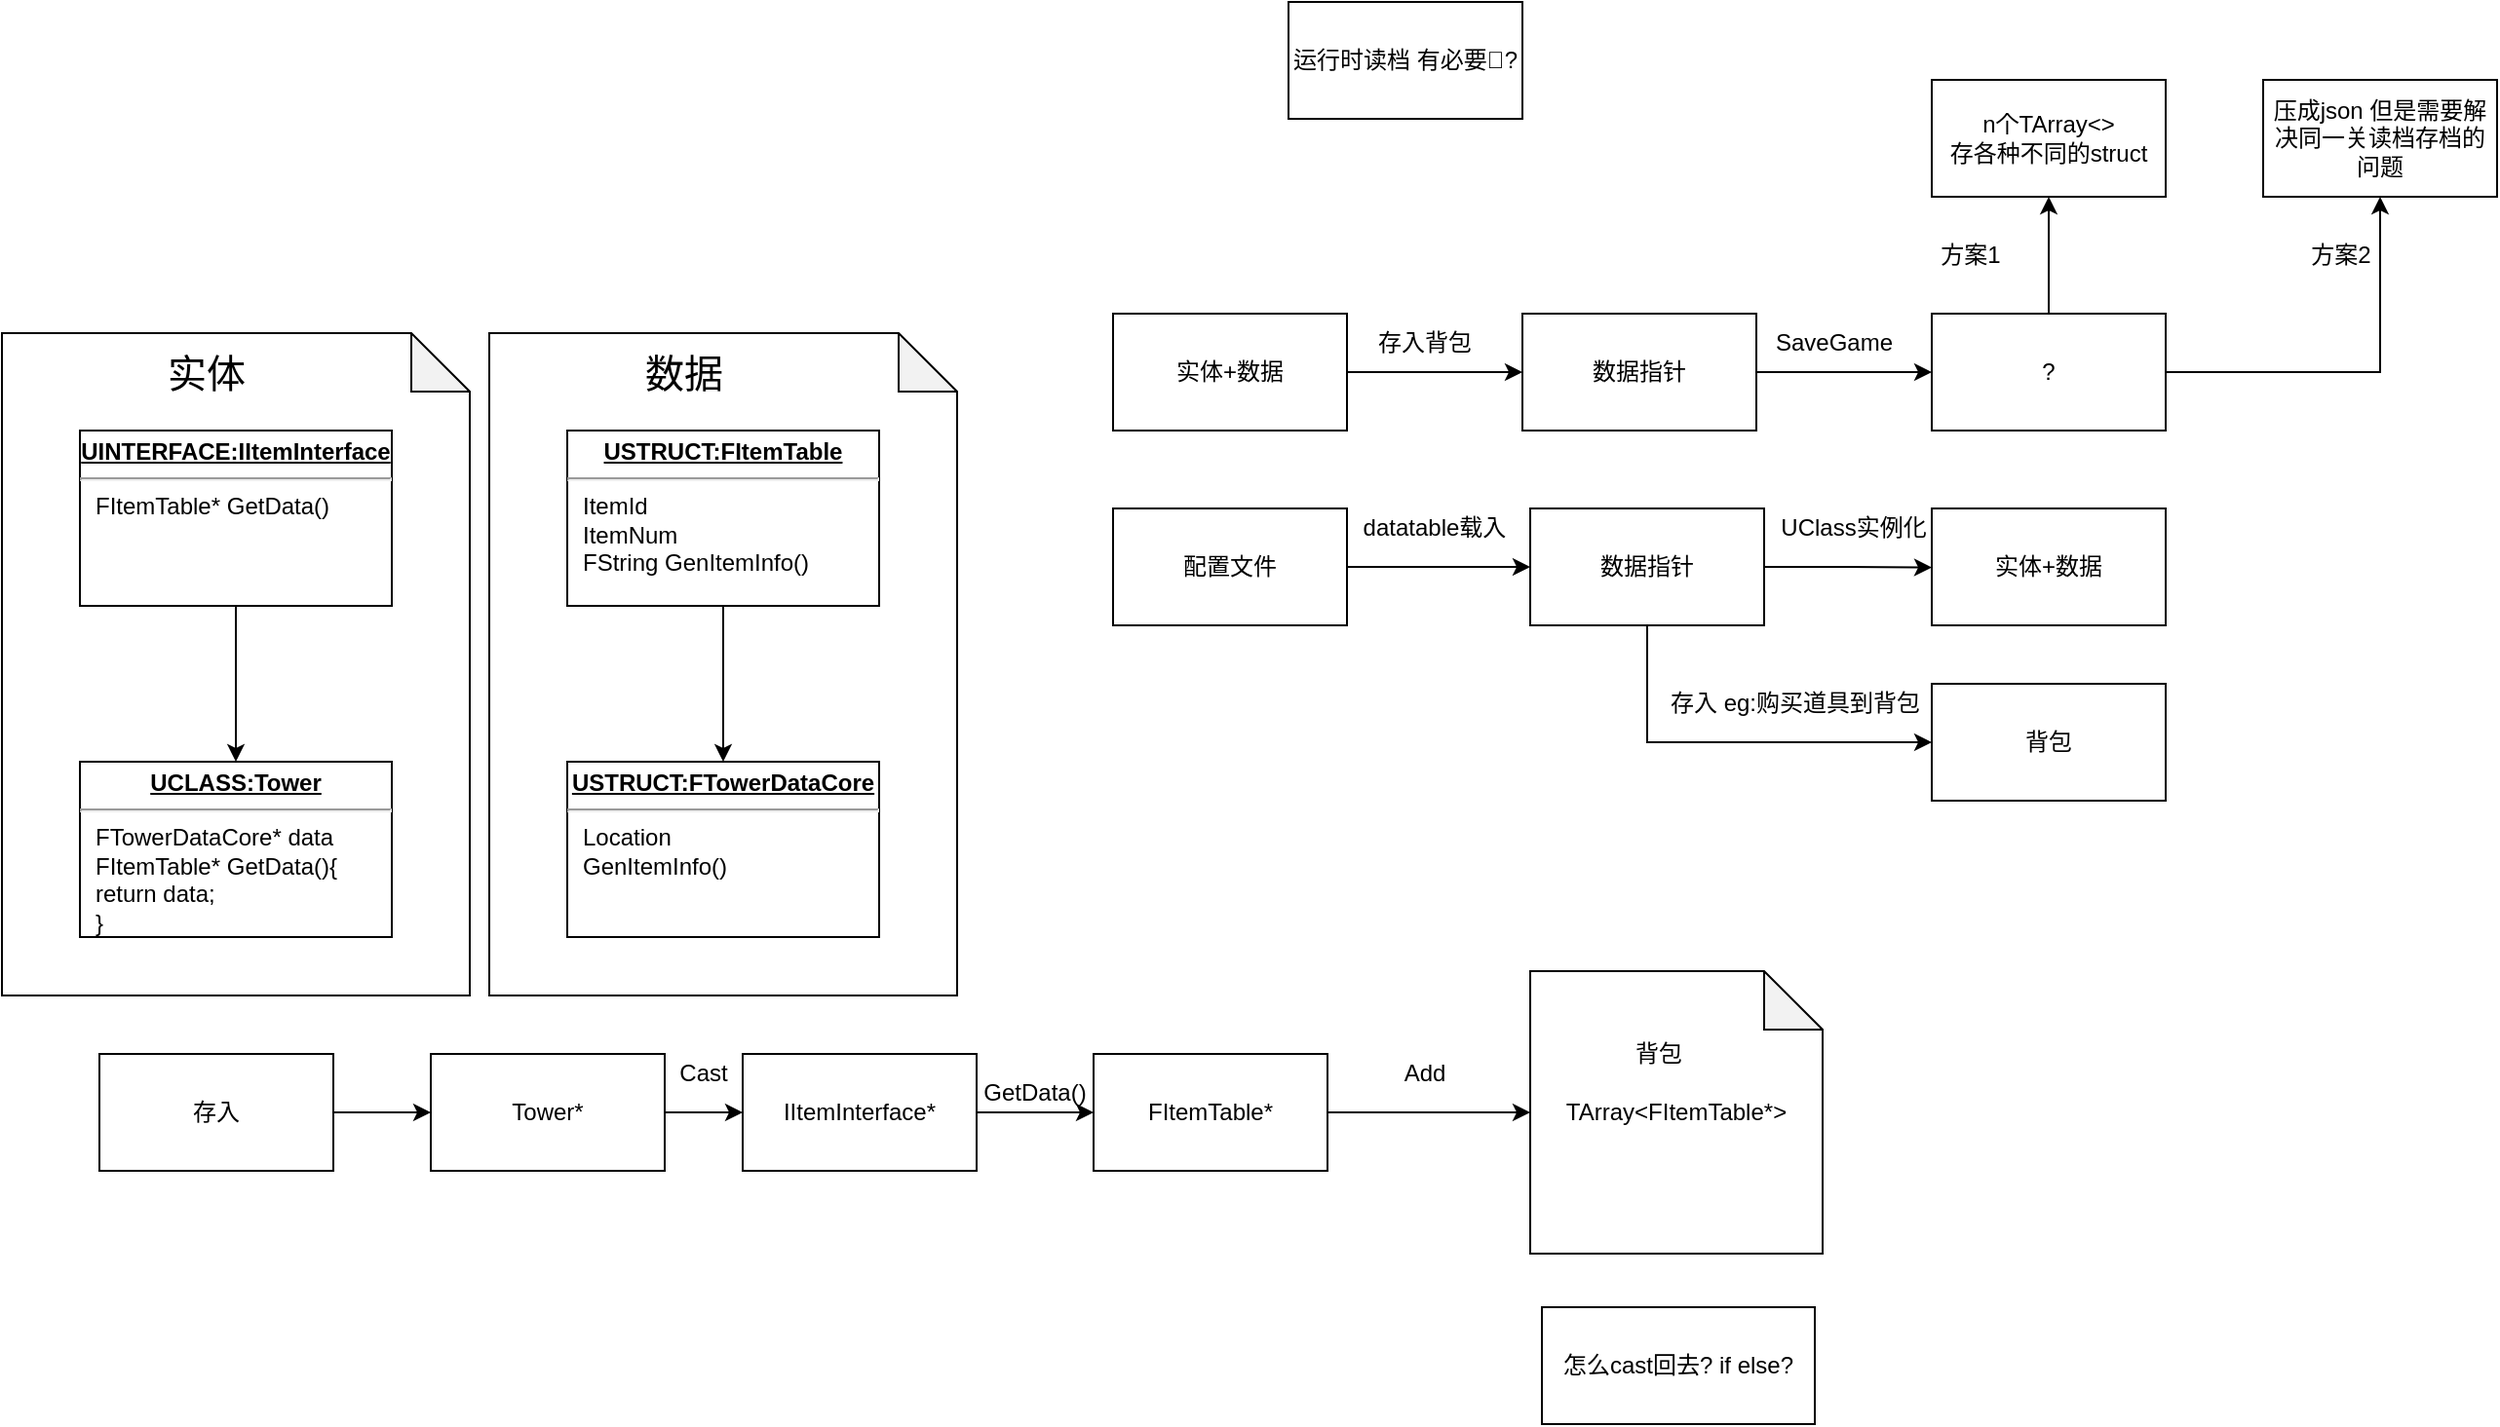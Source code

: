 <mxfile version="13.7.9" type="device"><diagram id="sChk7BKJ9V6gM2Xskr4K" name="第 1 页"><mxGraphModel dx="1185" dy="686" grid="1" gridSize="10" guides="1" tooltips="1" connect="1" arrows="1" fold="1" page="1" pageScale="1" pageWidth="1627" pageHeight="1169" math="0" shadow="0"><root><mxCell id="0"/><mxCell id="1" parent="0"/><mxCell id="M4mduEV2QGNbB5U48O2P-44" value="" style="shape=note;whiteSpace=wrap;html=1;backgroundOutline=1;darkOpacity=0.05;" vertex="1" parent="1"><mxGeometry x="280" y="580" width="240" height="340" as="geometry"/></mxCell><mxCell id="M4mduEV2QGNbB5U48O2P-42" value="" style="shape=note;whiteSpace=wrap;html=1;backgroundOutline=1;darkOpacity=0.05;" vertex="1" parent="1"><mxGeometry x="30" y="580" width="240" height="340" as="geometry"/></mxCell><mxCell id="M4mduEV2QGNbB5U48O2P-28" style="edgeStyle=orthogonalEdgeStyle;rounded=0;orthogonalLoop=1;jettySize=auto;html=1;exitX=0.5;exitY=1;exitDx=0;exitDy=0;entryX=0.5;entryY=0;entryDx=0;entryDy=0;" edge="1" parent="1" source="M4mduEV2QGNbB5U48O2P-25" target="M4mduEV2QGNbB5U48O2P-27"><mxGeometry relative="1" as="geometry"/></mxCell><mxCell id="M4mduEV2QGNbB5U48O2P-25" value="&lt;p style=&quot;margin: 0px ; margin-top: 4px ; text-align: center ; text-decoration: underline&quot;&gt;&lt;b&gt;USTRUCT:FItemTable&lt;/b&gt;&lt;/p&gt;&lt;hr&gt;&lt;p style=&quot;margin: 0px ; margin-left: 8px&quot;&gt;ItemId&lt;br&gt;ItemNum&lt;br&gt;&lt;/p&gt;&lt;p style=&quot;margin: 0px ; margin-left: 8px&quot;&gt;FString GenItemInfo()&lt;/p&gt;" style="verticalAlign=top;align=left;overflow=fill;fontSize=12;fontFamily=Helvetica;html=1;" vertex="1" parent="1"><mxGeometry x="320" y="630" width="160" height="90" as="geometry"/></mxCell><mxCell id="M4mduEV2QGNbB5U48O2P-26" value="&lt;p style=&quot;margin: 0px ; margin-top: 4px ; text-align: center ; text-decoration: underline&quot;&gt;&lt;b&gt;UCLASS:Tower&lt;/b&gt;&lt;/p&gt;&lt;hr&gt;&lt;p style=&quot;margin: 0px ; margin-left: 8px&quot;&gt;FTowerDataCore* data&lt;/p&gt;&lt;p style=&quot;margin: 0px ; margin-left: 8px&quot;&gt;FItemTable* GetData(){&lt;/p&gt;&lt;p style=&quot;margin: 0px ; margin-left: 8px&quot;&gt;return data;&lt;/p&gt;&lt;p style=&quot;margin: 0px ; margin-left: 8px&quot;&gt;}&lt;br&gt;&lt;br&gt;&lt;/p&gt;" style="verticalAlign=top;align=left;overflow=fill;fontSize=12;fontFamily=Helvetica;html=1;" vertex="1" parent="1"><mxGeometry x="70" y="800" width="160" height="90" as="geometry"/></mxCell><mxCell id="M4mduEV2QGNbB5U48O2P-27" value="&lt;p style=&quot;margin: 0px ; margin-top: 4px ; text-align: center ; text-decoration: underline&quot;&gt;&lt;b&gt;USTRUCT:FTowerDataCore&lt;/b&gt;&lt;/p&gt;&lt;hr&gt;&lt;p style=&quot;margin: 0px ; margin-left: 8px&quot;&gt;Location&lt;br&gt;GenItemInfo()&lt;br&gt;&lt;br&gt;&lt;/p&gt;" style="verticalAlign=top;align=left;overflow=fill;fontSize=12;fontFamily=Helvetica;html=1;" vertex="1" parent="1"><mxGeometry x="320" y="800" width="160" height="90" as="geometry"/></mxCell><mxCell id="M4mduEV2QGNbB5U48O2P-32" style="edgeStyle=orthogonalEdgeStyle;rounded=0;orthogonalLoop=1;jettySize=auto;html=1;exitX=0.5;exitY=1;exitDx=0;exitDy=0;entryX=0.5;entryY=0;entryDx=0;entryDy=0;" edge="1" parent="1" source="M4mduEV2QGNbB5U48O2P-31" target="M4mduEV2QGNbB5U48O2P-26"><mxGeometry relative="1" as="geometry"/></mxCell><mxCell id="M4mduEV2QGNbB5U48O2P-31" value="&lt;p style=&quot;margin: 0px ; margin-top: 4px ; text-align: center ; text-decoration: underline&quot;&gt;&lt;b&gt;UINTERFACE:IItemInterface&lt;/b&gt;&lt;/p&gt;&lt;hr&gt;&lt;p style=&quot;margin: 0px ; margin-left: 8px&quot;&gt;FItemTable* GetData()&lt;/p&gt;" style="verticalAlign=top;align=left;overflow=fill;fontSize=12;fontFamily=Helvetica;html=1;" vertex="1" parent="1"><mxGeometry x="70" y="630" width="160" height="90" as="geometry"/></mxCell><mxCell id="M4mduEV2QGNbB5U48O2P-36" style="edgeStyle=orthogonalEdgeStyle;rounded=0;orthogonalLoop=1;jettySize=auto;html=1;exitX=1;exitY=0.5;exitDx=0;exitDy=0;entryX=0;entryY=0.5;entryDx=0;entryDy=0;" edge="1" parent="1" source="M4mduEV2QGNbB5U48O2P-33" target="M4mduEV2QGNbB5U48O2P-34"><mxGeometry relative="1" as="geometry"/></mxCell><mxCell id="M4mduEV2QGNbB5U48O2P-33" value="存入" style="rounded=0;whiteSpace=wrap;html=1;" vertex="1" parent="1"><mxGeometry x="80" y="950" width="120" height="60" as="geometry"/></mxCell><mxCell id="M4mduEV2QGNbB5U48O2P-37" style="edgeStyle=orthogonalEdgeStyle;rounded=0;orthogonalLoop=1;jettySize=auto;html=1;exitX=1;exitY=0.5;exitDx=0;exitDy=0;entryX=0;entryY=0.5;entryDx=0;entryDy=0;" edge="1" parent="1" source="M4mduEV2QGNbB5U48O2P-34" target="M4mduEV2QGNbB5U48O2P-35"><mxGeometry relative="1" as="geometry"/></mxCell><mxCell id="M4mduEV2QGNbB5U48O2P-34" value="Tower*" style="rounded=0;whiteSpace=wrap;html=1;" vertex="1" parent="1"><mxGeometry x="250" y="950" width="120" height="60" as="geometry"/></mxCell><mxCell id="M4mduEV2QGNbB5U48O2P-40" style="edgeStyle=orthogonalEdgeStyle;rounded=0;orthogonalLoop=1;jettySize=auto;html=1;exitX=1;exitY=0.5;exitDx=0;exitDy=0;entryX=0;entryY=0.5;entryDx=0;entryDy=0;" edge="1" parent="1" source="M4mduEV2QGNbB5U48O2P-35" target="M4mduEV2QGNbB5U48O2P-39"><mxGeometry relative="1" as="geometry"/></mxCell><mxCell id="M4mduEV2QGNbB5U48O2P-35" value="IItemInterface*" style="rounded=0;whiteSpace=wrap;html=1;" vertex="1" parent="1"><mxGeometry x="410" y="950" width="120" height="60" as="geometry"/></mxCell><mxCell id="M4mduEV2QGNbB5U48O2P-38" value="Cast" style="text;html=1;strokeColor=none;fillColor=none;align=center;verticalAlign=middle;whiteSpace=wrap;rounded=0;" vertex="1" parent="1"><mxGeometry x="370" y="950" width="40" height="20" as="geometry"/></mxCell><mxCell id="M4mduEV2QGNbB5U48O2P-48" style="edgeStyle=orthogonalEdgeStyle;rounded=0;orthogonalLoop=1;jettySize=auto;html=1;exitX=1;exitY=0.5;exitDx=0;exitDy=0;entryX=0;entryY=0.5;entryDx=0;entryDy=0;entryPerimeter=0;" edge="1" parent="1" source="M4mduEV2QGNbB5U48O2P-39" target="M4mduEV2QGNbB5U48O2P-47"><mxGeometry relative="1" as="geometry"/></mxCell><mxCell id="M4mduEV2QGNbB5U48O2P-39" value="FItemTable*" style="rounded=0;whiteSpace=wrap;html=1;" vertex="1" parent="1"><mxGeometry x="590" y="950" width="120" height="60" as="geometry"/></mxCell><mxCell id="M4mduEV2QGNbB5U48O2P-41" value="GetData()" style="text;html=1;strokeColor=none;fillColor=none;align=center;verticalAlign=middle;whiteSpace=wrap;rounded=0;" vertex="1" parent="1"><mxGeometry x="540" y="960" width="40" height="20" as="geometry"/></mxCell><mxCell id="M4mduEV2QGNbB5U48O2P-43" value="&lt;font style=&quot;font-size: 20px&quot;&gt;实体&lt;/font&gt;" style="text;html=1;strokeColor=none;fillColor=none;align=center;verticalAlign=middle;whiteSpace=wrap;rounded=0;" vertex="1" parent="1"><mxGeometry x="100" y="590" width="70" height="20" as="geometry"/></mxCell><mxCell id="M4mduEV2QGNbB5U48O2P-45" value="&lt;font style=&quot;font-size: 20px&quot;&gt;数据&lt;/font&gt;" style="text;html=1;strokeColor=none;fillColor=none;align=center;verticalAlign=middle;whiteSpace=wrap;rounded=0;" vertex="1" parent="1"><mxGeometry x="340" y="590" width="80" height="20" as="geometry"/></mxCell><mxCell id="M4mduEV2QGNbB5U48O2P-47" value="TArray&amp;lt;FItemTable*&amp;gt;" style="shape=note;whiteSpace=wrap;html=1;backgroundOutline=1;darkOpacity=0.05;" vertex="1" parent="1"><mxGeometry x="814" y="907.5" width="150" height="145" as="geometry"/></mxCell><mxCell id="M4mduEV2QGNbB5U48O2P-49" value="背包" style="text;html=1;strokeColor=none;fillColor=none;align=center;verticalAlign=middle;whiteSpace=wrap;rounded=0;" vertex="1" parent="1"><mxGeometry x="860" y="940" width="40" height="20" as="geometry"/></mxCell><mxCell id="M4mduEV2QGNbB5U48O2P-50" value="Add" style="text;html=1;strokeColor=none;fillColor=none;align=center;verticalAlign=middle;whiteSpace=wrap;rounded=0;" vertex="1" parent="1"><mxGeometry x="740" y="950" width="40" height="20" as="geometry"/></mxCell><mxCell id="M4mduEV2QGNbB5U48O2P-53" style="edgeStyle=orthogonalEdgeStyle;rounded=0;orthogonalLoop=1;jettySize=auto;html=1;exitX=1;exitY=0.5;exitDx=0;exitDy=0;entryX=0;entryY=0.5;entryDx=0;entryDy=0;" edge="1" parent="1" source="M4mduEV2QGNbB5U48O2P-51" target="M4mduEV2QGNbB5U48O2P-52"><mxGeometry relative="1" as="geometry"/></mxCell><mxCell id="M4mduEV2QGNbB5U48O2P-51" value="实体+数据" style="rounded=0;whiteSpace=wrap;html=1;" vertex="1" parent="1"><mxGeometry x="600" y="570" width="120" height="60" as="geometry"/></mxCell><mxCell id="M4mduEV2QGNbB5U48O2P-56" style="edgeStyle=orthogonalEdgeStyle;rounded=0;orthogonalLoop=1;jettySize=auto;html=1;exitX=1;exitY=0.5;exitDx=0;exitDy=0;entryX=0;entryY=0.5;entryDx=0;entryDy=0;" edge="1" parent="1" source="M4mduEV2QGNbB5U48O2P-52" target="M4mduEV2QGNbB5U48O2P-55"><mxGeometry relative="1" as="geometry"/></mxCell><mxCell id="M4mduEV2QGNbB5U48O2P-52" value="数据指针" style="rounded=0;whiteSpace=wrap;html=1;" vertex="1" parent="1"><mxGeometry x="810" y="570" width="120" height="60" as="geometry"/></mxCell><mxCell id="M4mduEV2QGNbB5U48O2P-54" value="存入背包" style="text;html=1;strokeColor=none;fillColor=none;align=center;verticalAlign=middle;whiteSpace=wrap;rounded=0;" vertex="1" parent="1"><mxGeometry x="730" y="575" width="60" height="20" as="geometry"/></mxCell><mxCell id="M4mduEV2QGNbB5U48O2P-73" style="edgeStyle=orthogonalEdgeStyle;rounded=0;orthogonalLoop=1;jettySize=auto;html=1;exitX=0.5;exitY=0;exitDx=0;exitDy=0;entryX=0.5;entryY=1;entryDx=0;entryDy=0;" edge="1" parent="1" source="M4mduEV2QGNbB5U48O2P-55" target="M4mduEV2QGNbB5U48O2P-72"><mxGeometry relative="1" as="geometry"/></mxCell><mxCell id="M4mduEV2QGNbB5U48O2P-76" style="edgeStyle=orthogonalEdgeStyle;rounded=0;orthogonalLoop=1;jettySize=auto;html=1;exitX=1;exitY=0.5;exitDx=0;exitDy=0;entryX=0.5;entryY=1;entryDx=0;entryDy=0;" edge="1" parent="1" source="M4mduEV2QGNbB5U48O2P-55" target="M4mduEV2QGNbB5U48O2P-75"><mxGeometry relative="1" as="geometry"/></mxCell><mxCell id="M4mduEV2QGNbB5U48O2P-55" value="?" style="rounded=0;whiteSpace=wrap;html=1;" vertex="1" parent="1"><mxGeometry x="1020" y="570" width="120" height="60" as="geometry"/></mxCell><mxCell id="M4mduEV2QGNbB5U48O2P-57" value="SaveGame" style="text;html=1;strokeColor=none;fillColor=none;align=center;verticalAlign=middle;whiteSpace=wrap;rounded=0;" vertex="1" parent="1"><mxGeometry x="950" y="575" width="40" height="20" as="geometry"/></mxCell><mxCell id="M4mduEV2QGNbB5U48O2P-60" style="edgeStyle=orthogonalEdgeStyle;rounded=0;orthogonalLoop=1;jettySize=auto;html=1;exitX=1;exitY=0.5;exitDx=0;exitDy=0;entryX=0;entryY=0.5;entryDx=0;entryDy=0;" edge="1" parent="1" source="M4mduEV2QGNbB5U48O2P-58" target="M4mduEV2QGNbB5U48O2P-59"><mxGeometry relative="1" as="geometry"/></mxCell><mxCell id="M4mduEV2QGNbB5U48O2P-58" value="配置文件" style="rounded=0;whiteSpace=wrap;html=1;" vertex="1" parent="1"><mxGeometry x="600" y="670" width="120" height="60" as="geometry"/></mxCell><mxCell id="M4mduEV2QGNbB5U48O2P-63" style="edgeStyle=orthogonalEdgeStyle;rounded=0;orthogonalLoop=1;jettySize=auto;html=1;exitX=1;exitY=0.5;exitDx=0;exitDy=0;" edge="1" parent="1" source="M4mduEV2QGNbB5U48O2P-59"><mxGeometry relative="1" as="geometry"><mxPoint x="1020" y="700.276" as="targetPoint"/></mxGeometry></mxCell><mxCell id="M4mduEV2QGNbB5U48O2P-67" style="edgeStyle=orthogonalEdgeStyle;rounded=0;orthogonalLoop=1;jettySize=auto;html=1;exitX=0.5;exitY=1;exitDx=0;exitDy=0;entryX=0;entryY=0.5;entryDx=0;entryDy=0;" edge="1" parent="1" source="M4mduEV2QGNbB5U48O2P-59" target="M4mduEV2QGNbB5U48O2P-66"><mxGeometry relative="1" as="geometry"/></mxCell><mxCell id="M4mduEV2QGNbB5U48O2P-59" value="数据指针" style="rounded=0;whiteSpace=wrap;html=1;" vertex="1" parent="1"><mxGeometry x="814" y="670" width="120" height="60" as="geometry"/></mxCell><mxCell id="M4mduEV2QGNbB5U48O2P-61" value="datatable载入" style="text;html=1;strokeColor=none;fillColor=none;align=center;verticalAlign=middle;whiteSpace=wrap;rounded=0;" vertex="1" parent="1"><mxGeometry x="720" y="670" width="90" height="20" as="geometry"/></mxCell><mxCell id="M4mduEV2QGNbB5U48O2P-64" value="实体+数据" style="rounded=0;whiteSpace=wrap;html=1;" vertex="1" parent="1"><mxGeometry x="1020" y="670" width="120" height="60" as="geometry"/></mxCell><mxCell id="M4mduEV2QGNbB5U48O2P-65" value="UClass实例化" style="text;html=1;strokeColor=none;fillColor=none;align=center;verticalAlign=middle;whiteSpace=wrap;rounded=0;" vertex="1" parent="1"><mxGeometry x="940" y="670" width="80" height="20" as="geometry"/></mxCell><mxCell id="M4mduEV2QGNbB5U48O2P-66" value="背包" style="rounded=0;whiteSpace=wrap;html=1;" vertex="1" parent="1"><mxGeometry x="1020" y="760" width="120" height="60" as="geometry"/></mxCell><mxCell id="M4mduEV2QGNbB5U48O2P-68" value="存入 eg:购买道具到背包" style="text;html=1;strokeColor=none;fillColor=none;align=center;verticalAlign=middle;whiteSpace=wrap;rounded=0;" vertex="1" parent="1"><mxGeometry x="880" y="760" width="140" height="20" as="geometry"/></mxCell><mxCell id="M4mduEV2QGNbB5U48O2P-70" value="怎么cast回去? if else?" style="rounded=0;whiteSpace=wrap;html=1;" vertex="1" parent="1"><mxGeometry x="820" y="1080" width="140" height="60" as="geometry"/></mxCell><mxCell id="M4mduEV2QGNbB5U48O2P-72" value="n个TArray&amp;lt;&amp;gt;&lt;br&gt;存各种不同的struct" style="rounded=0;whiteSpace=wrap;html=1;" vertex="1" parent="1"><mxGeometry x="1020" y="450" width="120" height="60" as="geometry"/></mxCell><mxCell id="M4mduEV2QGNbB5U48O2P-74" value="方案1" style="text;html=1;strokeColor=none;fillColor=none;align=center;verticalAlign=middle;whiteSpace=wrap;rounded=0;" vertex="1" parent="1"><mxGeometry x="1020" y="530" width="40" height="20" as="geometry"/></mxCell><mxCell id="M4mduEV2QGNbB5U48O2P-75" value="压成json 但是需要解决同一关读档存档的问题" style="rounded=0;whiteSpace=wrap;html=1;" vertex="1" parent="1"><mxGeometry x="1190" y="450" width="120" height="60" as="geometry"/></mxCell><mxCell id="M4mduEV2QGNbB5U48O2P-77" value="方案2" style="text;html=1;strokeColor=none;fillColor=none;align=center;verticalAlign=middle;whiteSpace=wrap;rounded=0;" vertex="1" parent="1"><mxGeometry x="1210" y="530" width="40" height="20" as="geometry"/></mxCell><mxCell id="M4mduEV2QGNbB5U48O2P-78" value="运行时读档 有必要🐎?" style="rounded=0;whiteSpace=wrap;html=1;" vertex="1" parent="1"><mxGeometry x="690" y="410" width="120" height="60" as="geometry"/></mxCell></root></mxGraphModel></diagram></mxfile>